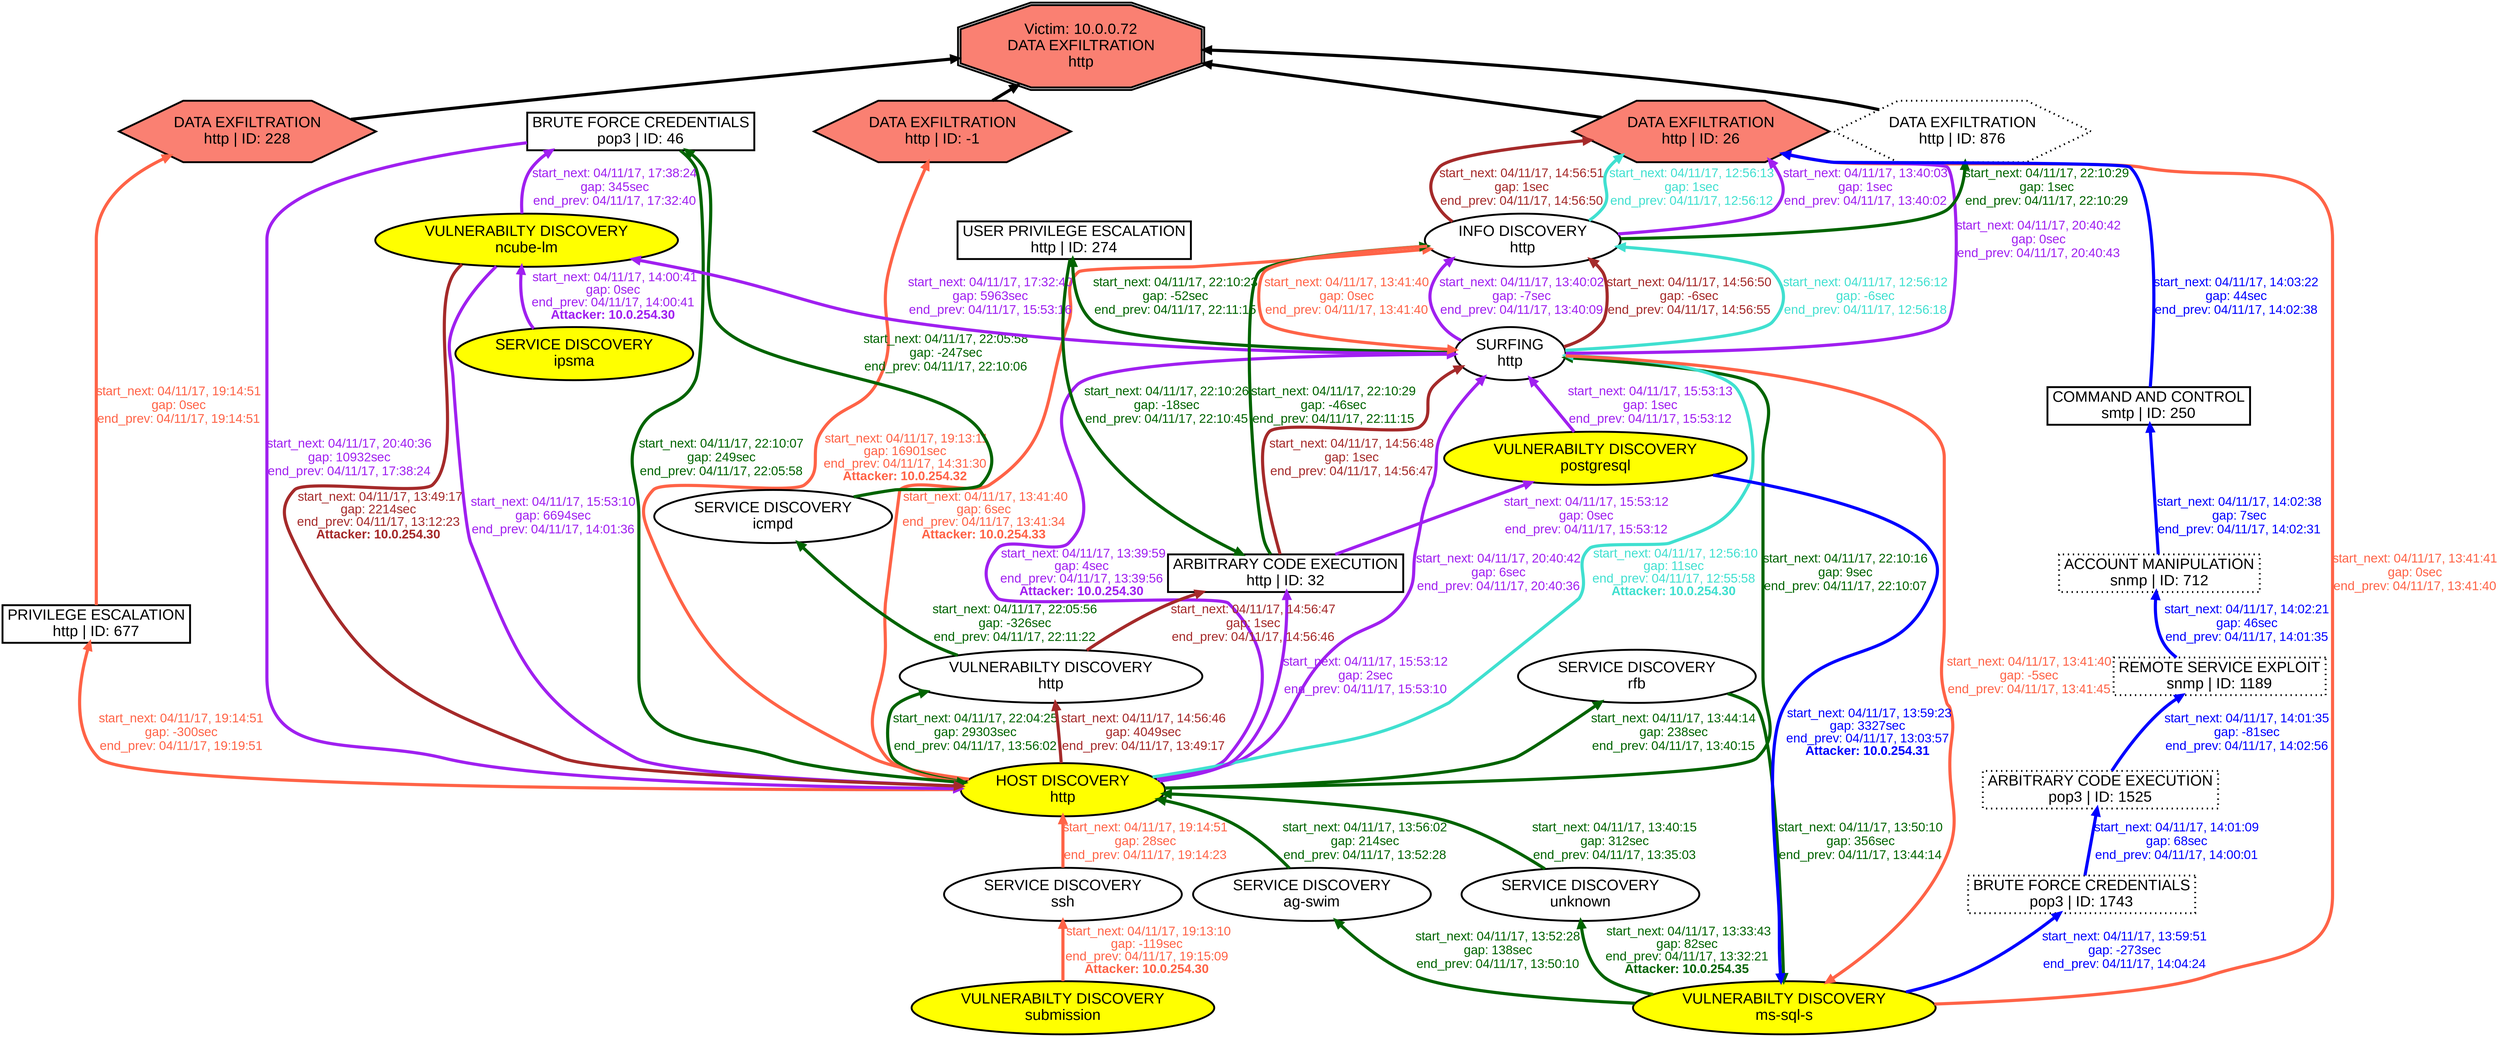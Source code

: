 digraph DATAEXFILTRATIONhttp {
rankdir="BT"; 
 graph [ nodesep="0.1", ranksep="0.02"] 
 node [ fontname=Arial, fontsize=24,penwidth=3]; 
 edge [ fontname=Arial, fontsize=20,penwidth=5 ];
"Victim: 10.0.0.72
DATA EXFILTRATION
http" [shape=doubleoctagon, style=filled, fillcolor=salmon];
{ rank = max; "Victim: 10.0.0.72
DATA EXFILTRATION
http"}
"DATA EXFILTRATION
http | ID: 228" -> "Victim: 10.0.0.72
DATA EXFILTRATION
http"
"DATA EXFILTRATION
http | ID: 228" [style=filled, fillcolor= salmon]
"DATA EXFILTRATION
http | ID: 26" -> "Victim: 10.0.0.72
DATA EXFILTRATION
http"
"DATA EXFILTRATION
http | ID: 26" [style=filled, fillcolor= salmon]
"DATA EXFILTRATION
http | ID: -1" -> "Victim: 10.0.0.72
DATA EXFILTRATION
http"
"DATA EXFILTRATION
http | ID: -1" [style=filled, fillcolor= salmon]
"DATA EXFILTRATION
http | ID: 876" -> "Victim: 10.0.0.72
DATA EXFILTRATION
http"
"DATA EXFILTRATION
http | ID: 876" [style="filled,dotted", fillcolor= salmon]
{ rank=same; "DATA EXFILTRATION
http | ID: 228" "DATA EXFILTRATION
http | ID: 26" "DATA EXFILTRATION
http | ID: -1" "DATA EXFILTRATION
http | ID: 876"}
"VULNERABILTY DISCOVERY
ms-sql-s" [style=filled, fillcolor= yellow]
"VULNERABILTY DISCOVERY
ms-sql-s" -> "SERVICE DISCOVERY
unknown" [ color=darkgreen] [label=<<font color="darkgreen"> start_next: 04/11/17, 13:33:43<br/>gap: 82sec<br/>end_prev: 04/11/17, 13:32:21</font><br/><font color="darkgreen"><b>Attacker: 10.0.254.35</b></font>>]
"SERVICE DISCOVERY
unknown" -> "HOST DISCOVERY
http" [ label="start_next: 04/11/17, 13:40:15
gap: 312sec
end_prev: 04/11/17, 13:35:03"][ fontcolor="darkgreen" color=darkgreen]
"HOST DISCOVERY
http" -> "SERVICE DISCOVERY
rfb" [ label="start_next: 04/11/17, 13:44:14
gap: 238sec
end_prev: 04/11/17, 13:40:15"][ fontcolor="darkgreen" color=darkgreen]
"SERVICE DISCOVERY
rfb" -> "VULNERABILTY DISCOVERY
ms-sql-s" [ label="start_next: 04/11/17, 13:50:10
gap: 356sec
end_prev: 04/11/17, 13:44:14"][ fontcolor="darkgreen" color=darkgreen]
"VULNERABILTY DISCOVERY
ms-sql-s" -> "SERVICE DISCOVERY
ag-swim" [ label="start_next: 04/11/17, 13:52:28
gap: 138sec
end_prev: 04/11/17, 13:50:10"][ fontcolor="darkgreen" color=darkgreen]
"SERVICE DISCOVERY
ag-swim" -> "HOST DISCOVERY
http" [ label="start_next: 04/11/17, 13:56:02
gap: 214sec
end_prev: 04/11/17, 13:52:28"][ fontcolor="darkgreen" color=darkgreen]
"HOST DISCOVERY
http" -> "VULNERABILTY DISCOVERY
http" [ label="start_next: 04/11/17, 22:04:25
gap: 29303sec
end_prev: 04/11/17, 13:56:02"][ fontcolor="darkgreen" color=darkgreen]
"VULNERABILTY DISCOVERY
http" -> "SERVICE DISCOVERY
icmpd" [ label="start_next: 04/11/17, 22:05:56
gap: -326sec
end_prev: 04/11/17, 22:11:22"][ fontcolor="darkgreen" color=darkgreen]
"SERVICE DISCOVERY
icmpd" -> "BRUTE FORCE CREDENTIALS
pop3 | ID: 46" [ label="start_next: 04/11/17, 22:05:58
gap: -247sec
end_prev: 04/11/17, 22:10:06"][ fontcolor="darkgreen" color=darkgreen]
"BRUTE FORCE CREDENTIALS
pop3 | ID: 46" -> "HOST DISCOVERY
http" [ label="start_next: 04/11/17, 22:10:07
gap: 249sec
end_prev: 04/11/17, 22:05:58"][ fontcolor="darkgreen" color=darkgreen]
"HOST DISCOVERY
http" -> "SURFING
http" [ label="start_next: 04/11/17, 22:10:16
gap: 9sec
end_prev: 04/11/17, 22:10:07"][ fontcolor="darkgreen" color=darkgreen]
"SURFING
http" -> "USER PRIVILEGE ESCALATION
http | ID: 274" [ label="start_next: 04/11/17, 22:10:23
gap: -52sec
end_prev: 04/11/17, 22:11:15"][ fontcolor="darkgreen" color=darkgreen]
"USER PRIVILEGE ESCALATION
http | ID: 274" -> "ARBITRARY CODE EXECUTION
http | ID: 32" [ label="start_next: 04/11/17, 22:10:26
gap: -18sec
end_prev: 04/11/17, 22:10:45"][ fontcolor="darkgreen" color=darkgreen]
"ARBITRARY CODE EXECUTION
http | ID: 32" -> "INFO DISCOVERY
http" [ label="start_next: 04/11/17, 22:10:29
gap: -46sec
end_prev: 04/11/17, 22:11:15"][ fontcolor="darkgreen" color=darkgreen]
"INFO DISCOVERY
http" -> "DATA EXFILTRATION
http | ID: 876" [ label="start_next: 04/11/17, 22:10:29
gap: 1sec
end_prev: 04/11/17, 22:10:29"][ fontcolor="darkgreen" color=darkgreen]
"VULNERABILTY DISCOVERY
postgresql" [style=filled, fillcolor= yellow]
"VULNERABILTY DISCOVERY
postgresql" -> "VULNERABILTY DISCOVERY
ms-sql-s" [ color=blue] [label=<<font color="blue"> start_next: 04/11/17, 13:59:23<br/>gap: 3327sec<br/>end_prev: 04/11/17, 13:03:57</font><br/><font color="blue"><b>Attacker: 10.0.254.31</b></font>>]
"VULNERABILTY DISCOVERY
ms-sql-s" -> "BRUTE FORCE CREDENTIALS
pop3 | ID: 1743" [ label="start_next: 04/11/17, 13:59:51
gap: -273sec
end_prev: 04/11/17, 14:04:24"][ fontcolor="blue" color=blue]
"BRUTE FORCE CREDENTIALS
pop3 | ID: 1743" -> "ARBITRARY CODE EXECUTION
pop3 | ID: 1525" [ label="start_next: 04/11/17, 14:01:09
gap: 68sec
end_prev: 04/11/17, 14:00:01"][ fontcolor="blue" color=blue]
"ARBITRARY CODE EXECUTION
pop3 | ID: 1525" -> "REMOTE SERVICE EXPLOIT
snmp | ID: 1189" [ label="start_next: 04/11/17, 14:01:35
gap: -81sec
end_prev: 04/11/17, 14:02:56"][ fontcolor="blue" color=blue]
"REMOTE SERVICE EXPLOIT
snmp | ID: 1189" -> "ACCOUNT MANIPULATION
snmp | ID: 712" [ label="start_next: 04/11/17, 14:02:21
gap: 46sec
end_prev: 04/11/17, 14:01:35"][ fontcolor="blue" color=blue]
"ACCOUNT MANIPULATION
snmp | ID: 712" -> "COMMAND AND CONTROL
smtp | ID: 250" [ label="start_next: 04/11/17, 14:02:38
gap: 7sec
end_prev: 04/11/17, 14:02:31"][ fontcolor="blue" color=blue]
"COMMAND AND CONTROL
smtp | ID: 250" -> "DATA EXFILTRATION
http | ID: 26" [ label="start_next: 04/11/17, 14:03:22
gap: 44sec
end_prev: 04/11/17, 14:02:38"][ fontcolor="blue" color=blue]
"HOST DISCOVERY
http" [style=filled, fillcolor= yellow]
"HOST DISCOVERY
http" -> "SURFING
http" [ color=purple] [label=<<font color="purple"> start_next: 04/11/17, 13:39:59<br/>gap: 4sec<br/>end_prev: 04/11/17, 13:39:56</font><br/><font color="purple"><b>Attacker: 10.0.254.30</b></font>>]
"SURFING
http" -> "INFO DISCOVERY
http" [ label="start_next: 04/11/17, 13:40:02
gap: -7sec
end_prev: 04/11/17, 13:40:09"][ fontcolor="purple" color=purple]
"INFO DISCOVERY
http" -> "DATA EXFILTRATION
http | ID: 26" [ label="start_next: 04/11/17, 13:40:03
gap: 1sec
end_prev: 04/11/17, 13:40:02"][ fontcolor="purple" color=purple]
"SERVICE DISCOVERY
ipsma" [style=filled, fillcolor= yellow]
"SERVICE DISCOVERY
ipsma" -> "VULNERABILTY DISCOVERY
ncube-lm" [ color=purple] [label=<<font color="purple"> start_next: 04/11/17, 14:00:41<br/>gap: 0sec<br/>end_prev: 04/11/17, 14:00:41</font><br/><font color="purple"><b>Attacker: 10.0.254.30</b></font>>]
"VULNERABILTY DISCOVERY
ncube-lm" -> "HOST DISCOVERY
http" [ label="start_next: 04/11/17, 15:53:10
gap: 6694sec
end_prev: 04/11/17, 14:01:36"][ fontcolor="purple" color=purple]
"HOST DISCOVERY
http" -> "ARBITRARY CODE EXECUTION
http | ID: 32" [ label="start_next: 04/11/17, 15:53:12
gap: 2sec
end_prev: 04/11/17, 15:53:10"][ fontcolor="purple" color=purple]
"ARBITRARY CODE EXECUTION
http | ID: 32" -> "VULNERABILTY DISCOVERY
postgresql" [ label="start_next: 04/11/17, 15:53:12
gap: 0sec
end_prev: 04/11/17, 15:53:12"][ fontcolor="purple" color=purple]
"VULNERABILTY DISCOVERY
postgresql" -> "SURFING
http" [ label="start_next: 04/11/17, 15:53:13
gap: 1sec
end_prev: 04/11/17, 15:53:12"][ fontcolor="purple" color=purple]
"SURFING
http" -> "VULNERABILTY DISCOVERY
ncube-lm" [ label="start_next: 04/11/17, 17:32:40
gap: 5963sec
end_prev: 04/11/17, 15:53:16"][ fontcolor="purple" color=purple]
"VULNERABILTY DISCOVERY
ncube-lm" -> "BRUTE FORCE CREDENTIALS
pop3 | ID: 46" [ label="start_next: 04/11/17, 17:38:24
gap: 345sec
end_prev: 04/11/17, 17:32:40"][ fontcolor="purple" color=purple]
"BRUTE FORCE CREDENTIALS
pop3 | ID: 46" -> "HOST DISCOVERY
http" [ label="start_next: 04/11/17, 20:40:36
gap: 10932sec
end_prev: 04/11/17, 17:38:24"][ fontcolor="purple" color=purple]
"HOST DISCOVERY
http" -> "SURFING
http" [ label="start_next: 04/11/17, 20:40:42
gap: 6sec
end_prev: 04/11/17, 20:40:36"][ fontcolor="purple" color=purple]
"SURFING
http" -> "DATA EXFILTRATION
http | ID: 26" [ label="start_next: 04/11/17, 20:40:42
gap: 0sec
end_prev: 04/11/17, 20:40:43"][ fontcolor="purple" color=purple]
"VULNERABILTY DISCOVERY
ncube-lm" [style=filled, fillcolor= yellow]
"VULNERABILTY DISCOVERY
ncube-lm" -> "HOST DISCOVERY
http" [ color=brown] [label=<<font color="brown"> start_next: 04/11/17, 13:49:17<br/>gap: 2214sec<br/>end_prev: 04/11/17, 13:12:23</font><br/><font color="brown"><b>Attacker: 10.0.254.30</b></font>>]
"HOST DISCOVERY
http" -> "VULNERABILTY DISCOVERY
http" [ label="start_next: 04/11/17, 14:56:46
gap: 4049sec
end_prev: 04/11/17, 13:49:17"][ fontcolor="brown" color=brown]
"VULNERABILTY DISCOVERY
http" -> "ARBITRARY CODE EXECUTION
http | ID: 32" [ label="start_next: 04/11/17, 14:56:47
gap: 1sec
end_prev: 04/11/17, 14:56:46"][ fontcolor="brown" color=brown]
"ARBITRARY CODE EXECUTION
http | ID: 32" -> "SURFING
http" [ label="start_next: 04/11/17, 14:56:48
gap: 1sec
end_prev: 04/11/17, 14:56:47"][ fontcolor="brown" color=brown]
"SURFING
http" -> "INFO DISCOVERY
http" [ label="start_next: 04/11/17, 14:56:50
gap: -6sec
end_prev: 04/11/17, 14:56:55"][ fontcolor="brown" color=brown]
"INFO DISCOVERY
http" -> "DATA EXFILTRATION
http | ID: 26" [ label="start_next: 04/11/17, 14:56:51
gap: 1sec
end_prev: 04/11/17, 14:56:50"][ fontcolor="brown" color=brown]
"HOST DISCOVERY
http" [style=filled, fillcolor= yellow]
"HOST DISCOVERY
http" -> "INFO DISCOVERY
http" [ color=tomato] [label=<<font color="tomato"> start_next: 04/11/17, 13:41:40<br/>gap: 6sec<br/>end_prev: 04/11/17, 13:41:34</font><br/><font color="tomato"><b>Attacker: 10.0.254.33</b></font>>]
"INFO DISCOVERY
http" -> "SURFING
http" [ label="start_next: 04/11/17, 13:41:40
gap: 0sec
end_prev: 04/11/17, 13:41:40"][ fontcolor="tomato" color=tomato]
"SURFING
http" -> "VULNERABILTY DISCOVERY
ms-sql-s" [ label="start_next: 04/11/17, 13:41:40
gap: -5sec
end_prev: 04/11/17, 13:41:45"][ fontcolor="tomato" color=tomato]
"VULNERABILTY DISCOVERY
ms-sql-s" -> "DATA EXFILTRATION
http | ID: 26" [ label="start_next: 04/11/17, 13:41:41
gap: 0sec
end_prev: 04/11/17, 13:41:40"][ fontcolor="tomato" color=tomato]
"VULNERABILTY DISCOVERY
submission" [style=filled, fillcolor= yellow]
"VULNERABILTY DISCOVERY
submission" -> "SERVICE DISCOVERY
ssh" [ color=tomato] [label=<<font color="tomato"> start_next: 04/11/17, 19:13:10<br/>gap: -119sec<br/>end_prev: 04/11/17, 19:15:09</font><br/><font color="tomato"><b>Attacker: 10.0.254.30</b></font>>]
"SERVICE DISCOVERY
ssh" -> "HOST DISCOVERY
http" [ label="start_next: 04/11/17, 19:14:51
gap: 28sec
end_prev: 04/11/17, 19:14:23"][ fontcolor="tomato" color=tomato]
"HOST DISCOVERY
http" -> "PRIVILEGE ESCALATION
http | ID: 677" [ label="start_next: 04/11/17, 19:14:51
gap: -300sec
end_prev: 04/11/17, 19:19:51"][ fontcolor="tomato" color=tomato]
"PRIVILEGE ESCALATION
http | ID: 677" -> "DATA EXFILTRATION
http | ID: 228" [ label="start_next: 04/11/17, 19:14:51
gap: 0sec
end_prev: 04/11/17, 19:14:51"][ fontcolor="tomato" color=tomato]
"HOST DISCOVERY
http" [style=filled, fillcolor= yellow]
"HOST DISCOVERY
http" -> "DATA EXFILTRATION
http | ID: -1" [ color=tomato] [label=<<font color="tomato"> start_next: 04/11/17, 19:13:11<br/>gap: 16901sec<br/>end_prev: 04/11/17, 14:31:30</font><br/><font color="tomato"><b>Attacker: 10.0.254.32</b></font>>]
"HOST DISCOVERY
http" [style=filled, fillcolor= yellow]
"HOST DISCOVERY
http" -> "SURFING
http" [ color=turquoise] [label=<<font color="turquoise"> start_next: 04/11/17, 12:56:10<br/>gap: 11sec<br/>end_prev: 04/11/17, 12:55:58</font><br/><font color="turquoise"><b>Attacker: 10.0.254.30</b></font>>]
"SURFING
http" -> "INFO DISCOVERY
http" [ label="start_next: 04/11/17, 12:56:12
gap: -6sec
end_prev: 04/11/17, 12:56:18"][ fontcolor="turquoise" color=turquoise]
"INFO DISCOVERY
http" -> "DATA EXFILTRATION
http | ID: 26" [ label="start_next: 04/11/17, 12:56:13
gap: 1sec
end_prev: 04/11/17, 12:56:12"][ fontcolor="turquoise" color=turquoise]
"VULNERABILTY DISCOVERY
ms-sql-s" [shape=oval]
"VULNERABILTY DISCOVERY
ms-sql-s" [tooltip="ET POLICY Suspicious inbound to mSQL port 4333
ET POLICY Suspicious inbound to MSSQL port 1433
ET POLICY Suspicious inbound to Oracle SQL port 1521
ET CURRENT_EVENTS Malformed HeartBeat Request
ET SCAN Nessus User Agent
ET POLICY Suspicious inbound to PostgreSQL port 5432"]
"SERVICE DISCOVERY
unknown" [shape=oval]
"SERVICE DISCOVERY
unknown" [tooltip="ET SCAN Potential VNC Scan 5800-5820
ET SCAN Behavioral Unusual Port 445 traffic Potential Scan or Infection
ET SCAN Potential VNC Scan 5900-5920"]
"HOST DISCOVERY
http" [shape=oval]
"HOST DISCOVERY
http" [tooltip="ET SCAN Possible Nmap User-Agent Observed
ET SCAN Nmap Scripting Engine User-Agent Detected (Nmap Scripting Engine)"]
"SERVICE DISCOVERY
rfb" [shape=oval]
"SERVICE DISCOVERY
rfb" [tooltip="ET SCAN Potential VNC Scan 5900-5920"]
"SERVICE DISCOVERY
ag-swim" [shape=oval]
"SERVICE DISCOVERY
ag-swim" [tooltip="ET SCAN Potential VNC Scan 5900-5920"]
"VULNERABILTY DISCOVERY
http" [shape=oval]
"VULNERABILTY DISCOVERY
http" [tooltip="ET POLICY Suspicious inbound to mySQL port 3306
ET POLICY Suspicious inbound to mSQL port 4333
ET POLICY Suspicious inbound to MSSQL port 1433
ET POLICY Suspicious inbound to Oracle SQL port 1521
ET CURRENT_EVENTS Malformed HeartBeat Request
ET POLICY Suspicious inbound to PostgreSQL port 5432
ET SCAN Nikto Web App Scan in Progress
ET SCAN OpenVAS User-Agent Inbound"]
"SERVICE DISCOVERY
icmpd" [shape=oval]
"SERVICE DISCOVERY
icmpd" [tooltip="ET SCAN Potential VNC Scan 5800-5820
ET SCAN Potential SSH Scan
ET SCAN NMAP OS Detection Probe"]
"BRUTE FORCE CREDENTIALS
pop3 | ID: 46" [shape=box]
"BRUTE FORCE CREDENTIALS
pop3 | ID: 46" [tooltip="ET SCAN Rapid POP3 Connections - Possible Brute Force Attack"]
"SURFING
http" [shape=oval]
"SURFING
http" [tooltip="ET WEB_SERVER WEB-PHP phpinfo access"]
"USER PRIVILEGE ESCALATION
http | ID: 274" [shape=box]
"USER PRIVILEGE ESCALATION
http | ID: 274" [tooltip="ET POLICY Outgoing Basic Auth Base64 HTTP Password detected unencrypted
ET POLICY Incoming Basic Auth Base64 HTTP Password detected unencrypted"]
"ARBITRARY CODE EXECUTION
http | ID: 32" [shape=box]
"ARBITRARY CODE EXECUTION
http | ID: 32" [tooltip="ET CURRENT_EVENTS QNAP Shellshock CVE-2014-6271"]
"INFO DISCOVERY
http" [shape=oval]
"INFO DISCOVERY
http" [tooltip="GPL WEB_SERVER globals.pl access"]
"DATA EXFILTRATION
http | ID: 876" [style="dotted", shape=hexagon]
"DATA EXFILTRATION
http | ID: 876" [tooltip="ET WEB_SPECIFIC_APPS PHP-CGI query string parameter vulnerability
ET WEB_SERVER DD-WRT Information Disclosure Attempt
ET CURRENT_EVENTS Possible TLS HeartBleed Unencrypted Request Method 3 (Inbound to Common SSL Port)
ET INFO WinHttp AutoProxy Request wpad.dat Possible BadTunnel"]
"VULNERABILTY DISCOVERY
postgresql" [shape=oval]
"VULNERABILTY DISCOVERY
postgresql" [tooltip="ET POLICY Suspicious inbound to Oracle SQL port 1521
ET POLICY Suspicious inbound to PostgreSQL port 5432"]
"BRUTE FORCE CREDENTIALS
pop3 | ID: 1743" [style="dotted", shape=box]
"BRUTE FORCE CREDENTIALS
pop3 | ID: 1743" [tooltip="ET SCAN Rapid POP3 Connections - Possible Brute Force Attack
ET SCAN Rapid IMAP Connections - Possible Brute Force Attack"]
"ARBITRARY CODE EXECUTION
pop3 | ID: 1525" [style="dotted", shape=box]
"ARBITRARY CODE EXECUTION
pop3 | ID: 1525" [tooltip="GPL MISC UPnP malformed advertisement
GPL POP3 POP3 PASS overflow attempt"]
"REMOTE SERVICE EXPLOIT
snmp | ID: 1189" [style="dotted", shape=box]
"REMOTE SERVICE EXPLOIT
snmp | ID: 1189" [tooltip="ET SNMP Samsung Printer SNMP Hardcode RW Community String"]
"ACCOUNT MANIPULATION
snmp | ID: 712" [style="dotted", shape=box]
"ACCOUNT MANIPULATION
snmp | ID: 712" [tooltip="GPL SNMP public access udp"]
"COMMAND AND CONTROL
smtp | ID: 250" [shape=box]
"COMMAND AND CONTROL
smtp | ID: 250" [tooltip="ET EXPLOIT Possible SpamAssassin Milter Plugin Remote Arbitrary Command Injection Attempt"]
"DATA EXFILTRATION
http | ID: 26" [shape=hexagon]
"DATA EXFILTRATION
http | ID: 26" [tooltip="ET WEB_SPECIFIC_APPS PHP-CGI query string parameter vulnerability
ET WEB_SERVER Tilde in URI - potential .php~ source disclosure vulnerability
ET CURRENT_EVENTS Possible TLS HeartBleed Unencrypted Request Method 3 (Inbound to Common SSL Port)"]
"SERVICE DISCOVERY
ipsma" [shape=oval]
"SERVICE DISCOVERY
ipsma" [tooltip="ET SCAN Potential VNC Scan 5800-5820
ET SCAN Potential VNC Scan 5900-5920"]
"VULNERABILTY DISCOVERY
ncube-lm" [shape=oval]
"VULNERABILTY DISCOVERY
ncube-lm" [tooltip="ET POLICY Suspicious inbound to Oracle SQL port 1521
ET POLICY Suspicious inbound to mSQL port 4333"]
"VULNERABILTY DISCOVERY
submission" [shape=oval]
"VULNERABILTY DISCOVERY
submission" [tooltip="ET POLICY Suspicious inbound to mySQL port 3306
ET POLICY Suspicious inbound to MSSQL port 1433
ET SCAN Nmap NSE Heartbleed Request
ET POLICY Suspicious inbound to Oracle SQL port 1521
ET CURRENT_EVENTS Malformed HeartBeat Request
ET POLICY Suspicious inbound to PostgreSQL port 5432"]
"SERVICE DISCOVERY
ssh" [shape=oval]
"SERVICE DISCOVERY
ssh" [tooltip="ET SCAN Potential SSH Scan
ET SCAN Potential VNC Scan 5900-5920"]
"PRIVILEGE ESCALATION
http | ID: 677" [shape=box]
"PRIVILEGE ESCALATION
http | ID: 677" [tooltip="ET POLICY Http Client Body contains pass= in cleartext"]
"DATA EXFILTRATION
http | ID: 228" [shape=hexagon]
"DATA EXFILTRATION
http | ID: 228" [tooltip="ET WEB_SPECIFIC_APPS PHP-CGI query string parameter vulnerability
ET WEB_SERVER DD-WRT Information Disclosure Attempt
ET CURRENT_EVENTS Possible TLS HeartBleed Unencrypted Request Method 3 (Inbound to Common SSL Port)"]
"DATA EXFILTRATION
http | ID: -1" [shape=hexagon]
"DATA EXFILTRATION
http | ID: -1" [tooltip="ET WEB_SERVER Tilde in URI - potential .inc source disclosure vulnerability
ET WEB_SERVER Tilde in URI - potential .php~ source disclosure vulnerability
ET INFO WinHttp AutoProxy Request wpad.dat Possible BadTunnel"]
}
